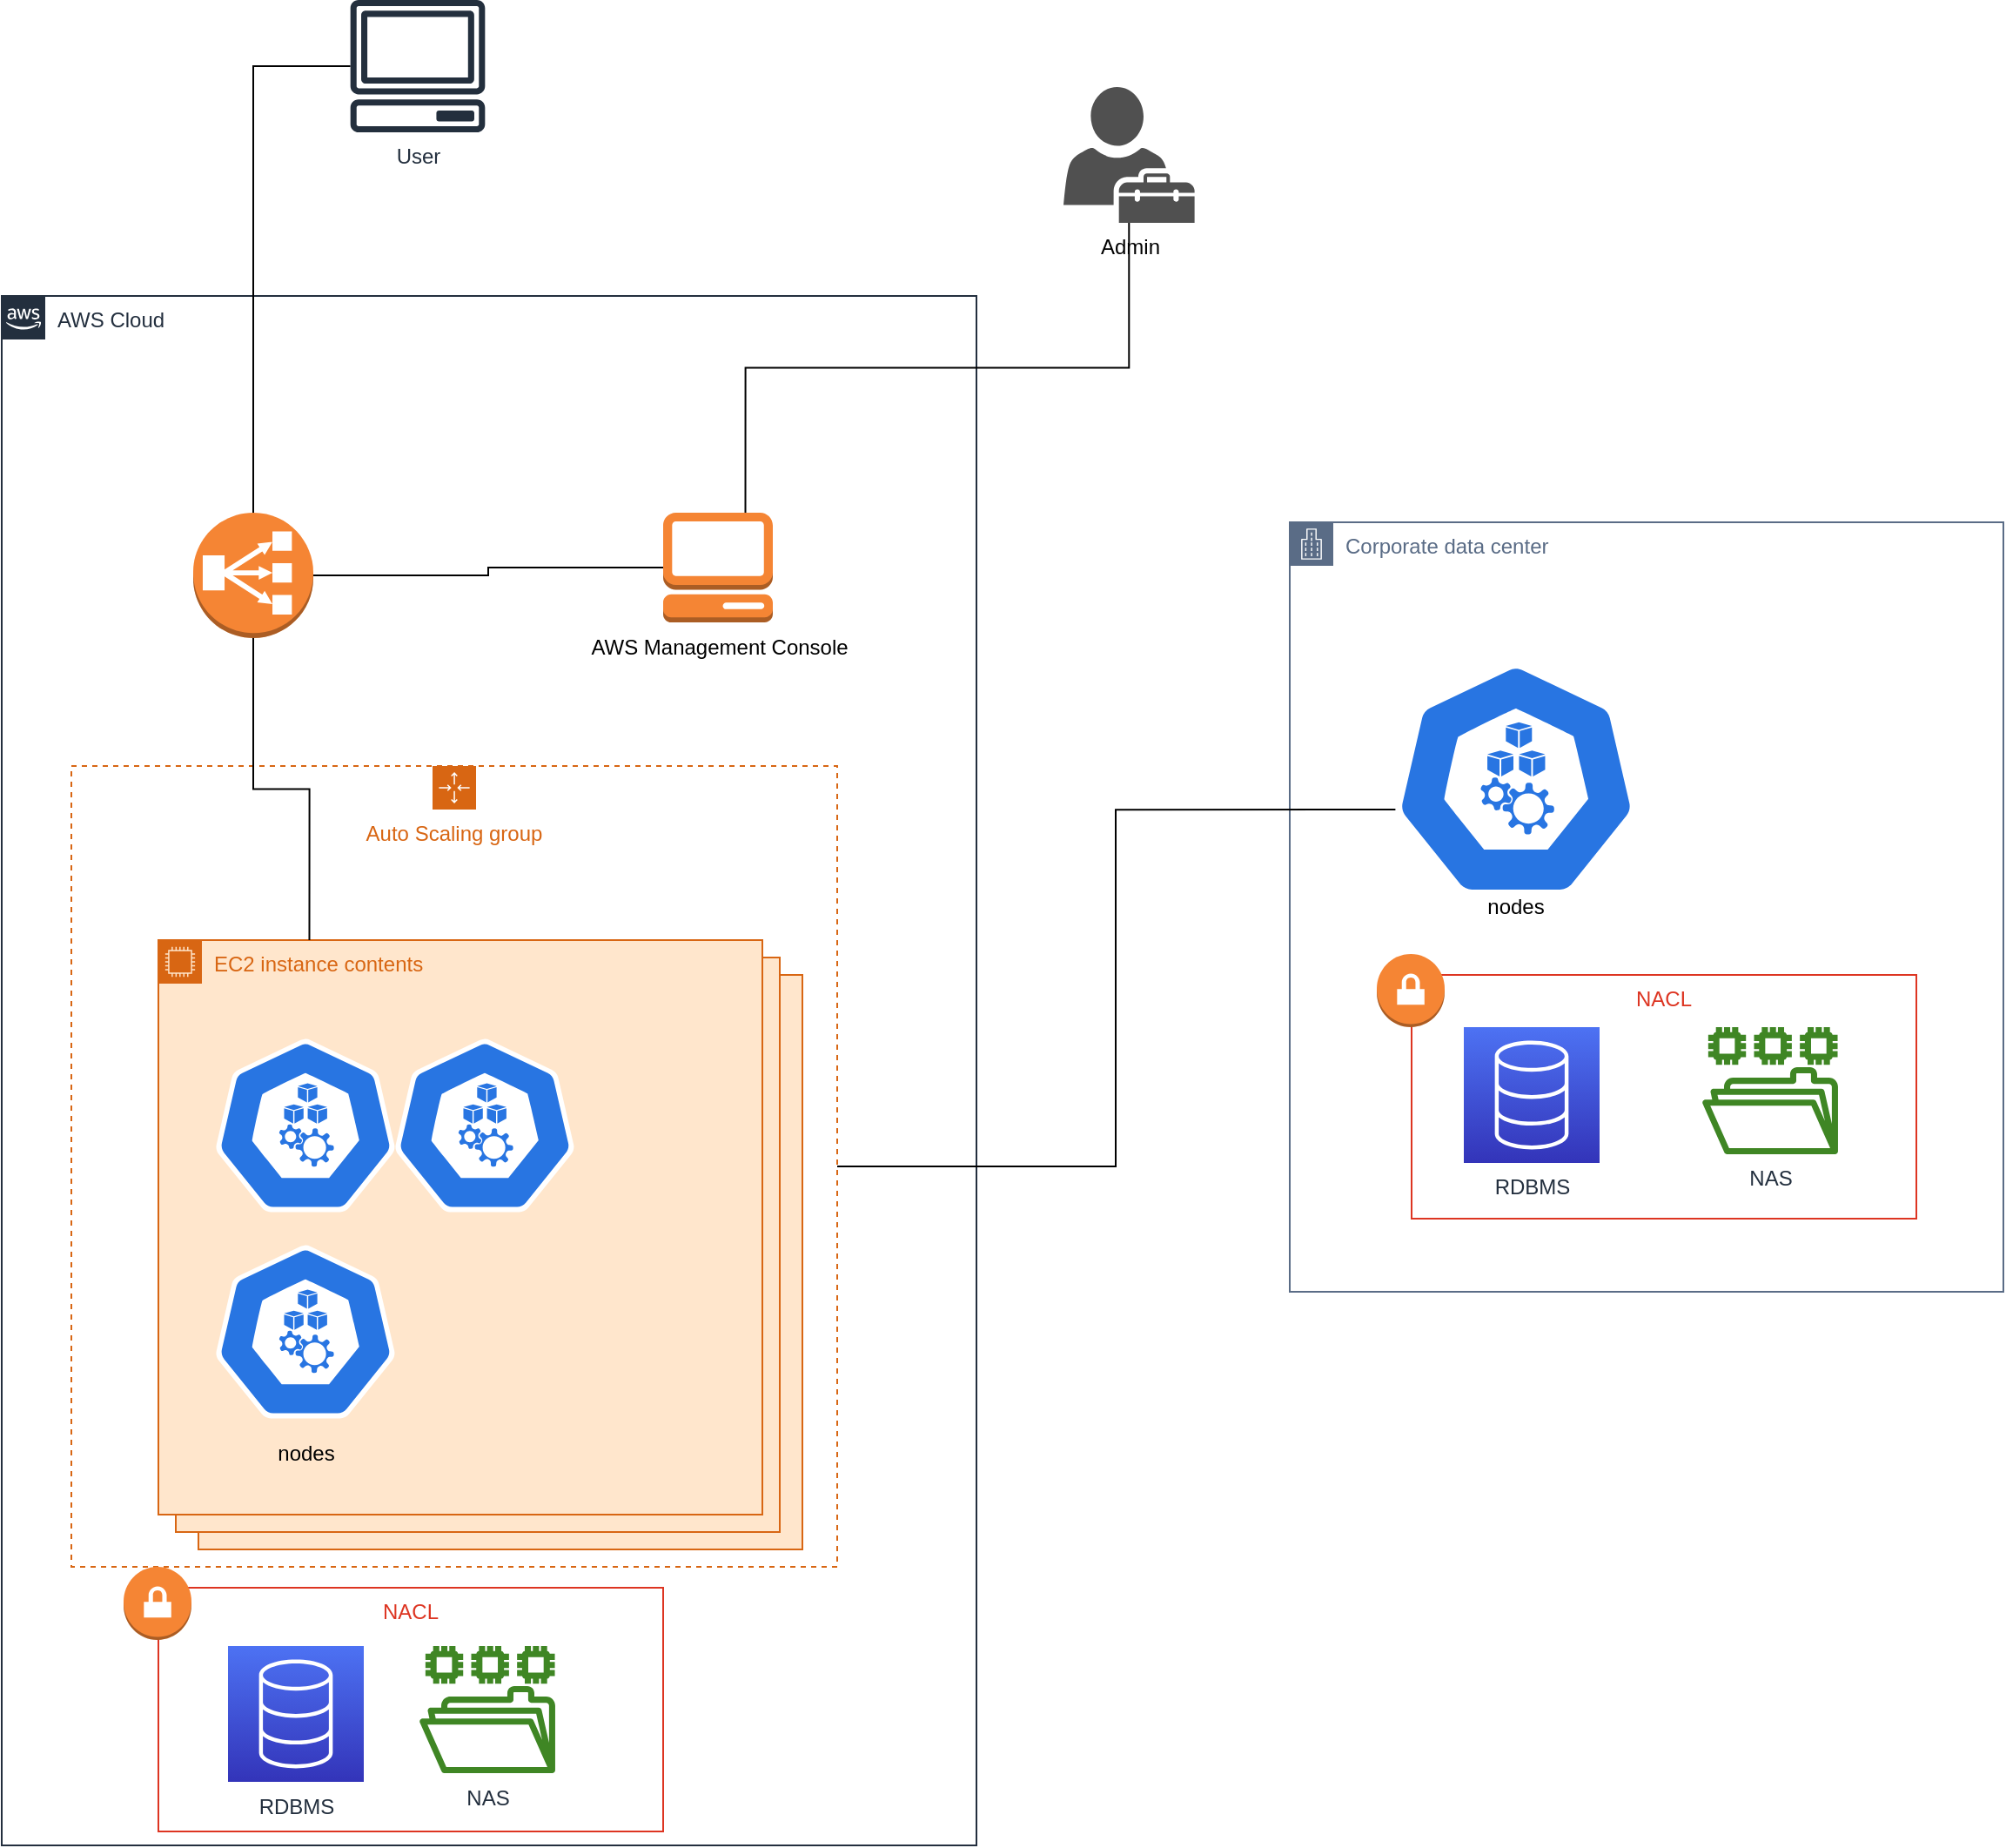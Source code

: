 <mxfile version="17.1.2" type="github">
  <diagram id="dX92sFr738H9TGtX4DIV" name="Page-1">
    <mxGraphModel dx="1422" dy="762" grid="1" gridSize="10" guides="1" tooltips="1" connect="1" arrows="1" fold="1" page="1" pageScale="1" pageWidth="827" pageHeight="1169" math="0" shadow="0">
      <root>
        <mxCell id="0" />
        <mxCell id="1" parent="0" />
        <mxCell id="ecZtBlpuf6oP3BJnYMk2-109" value="EC2 instance contents" style="points=[[0,0],[0.25,0],[0.5,0],[0.75,0],[1,0],[1,0.25],[1,0.5],[1,0.75],[1,1],[0.75,1],[0.5,1],[0.25,1],[0,1],[0,0.75],[0,0.5],[0,0.25]];outlineConnect=0;gradientColor=none;html=1;whiteSpace=wrap;fontSize=12;fontStyle=0;container=0;pointerEvents=0;collapsible=0;recursiveResize=0;shape=mxgraph.aws4.group;grIcon=mxgraph.aws4.group_ec2_instance_contents;strokeColor=#D86613;fillColor=#FFE6CC;verticalAlign=top;align=left;spacingLeft=30;fontColor=#D86613;dashed=0;" parent="1" vertex="1">
          <mxGeometry x="223" y="660" width="347" height="330" as="geometry" />
        </mxCell>
        <mxCell id="ecZtBlpuf6oP3BJnYMk2-113" value="EC2 instance contents" style="points=[[0,0],[0.25,0],[0.5,0],[0.75,0],[1,0],[1,0.25],[1,0.5],[1,0.75],[1,1],[0.75,1],[0.5,1],[0.25,1],[0,1],[0,0.75],[0,0.5],[0,0.25]];outlineConnect=0;gradientColor=none;html=1;whiteSpace=wrap;fontSize=12;fontStyle=0;container=0;pointerEvents=0;collapsible=0;recursiveResize=0;shape=mxgraph.aws4.group;grIcon=mxgraph.aws4.group_ec2_instance_contents;strokeColor=#D86613;fillColor=#FFE6CC;verticalAlign=top;align=left;spacingLeft=30;fontColor=#D86613;dashed=0;" parent="1" vertex="1">
          <mxGeometry x="210" y="650" width="347" height="330" as="geometry" />
        </mxCell>
        <mxCell id="G4AfzQulYHPNJcX-L-j1-8" value="AWS Cloud" style="points=[[0,0],[0.25,0],[0.5,0],[0.75,0],[1,0],[1,0.25],[1,0.5],[1,0.75],[1,1],[0.75,1],[0.5,1],[0.25,1],[0,1],[0,0.75],[0,0.5],[0,0.25]];outlineConnect=0;gradientColor=none;html=1;whiteSpace=wrap;fontSize=12;fontStyle=0;container=1;pointerEvents=0;collapsible=0;recursiveResize=0;shape=mxgraph.aws4.group;grIcon=mxgraph.aws4.group_aws_cloud_alt;strokeColor=#232F3E;fillColor=none;verticalAlign=top;align=left;spacingLeft=30;fontColor=#232F3E;dashed=0;" parent="1" vertex="1">
          <mxGeometry x="110" y="270" width="560" height="890" as="geometry" />
        </mxCell>
        <mxCell id="G4AfzQulYHPNJcX-L-j1-22" value="Auto Scaling group" style="points=[[0,0],[0.25,0],[0.5,0],[0.75,0],[1,0],[1,0.25],[1,0.5],[1,0.75],[1,1],[0.75,1],[0.5,1],[0.25,1],[0,1],[0,0.75],[0,0.5],[0,0.25]];outlineConnect=0;gradientColor=none;html=1;whiteSpace=wrap;fontSize=12;fontStyle=0;container=1;pointerEvents=0;collapsible=0;recursiveResize=0;shape=mxgraph.aws4.groupCenter;grIcon=mxgraph.aws4.group_auto_scaling_group;grStroke=1;strokeColor=#D86613;fillColor=none;verticalAlign=top;align=center;fontColor=#D86613;dashed=1;spacingTop=25;" parent="G4AfzQulYHPNJcX-L-j1-8" vertex="1">
          <mxGeometry x="40" y="270" width="440" height="460" as="geometry" />
        </mxCell>
        <mxCell id="ecZtBlpuf6oP3BJnYMk2-117" value="EC2 instance contents" style="points=[[0,0],[0.25,0],[0.5,0],[0.75,0],[1,0],[1,0.25],[1,0.5],[1,0.75],[1,1],[0.75,1],[0.5,1],[0.25,1],[0,1],[0,0.75],[0,0.5],[0,0.25]];outlineConnect=0;gradientColor=none;html=1;whiteSpace=wrap;fontSize=12;fontStyle=0;container=1;pointerEvents=0;collapsible=0;recursiveResize=0;shape=mxgraph.aws4.group;grIcon=mxgraph.aws4.group_ec2_instance_contents;strokeColor=#D86613;fillColor=#FFE6CC;verticalAlign=top;align=left;spacingLeft=30;fontColor=#D86613;dashed=0;" parent="G4AfzQulYHPNJcX-L-j1-22" vertex="1">
          <mxGeometry x="50" y="100" width="347" height="330" as="geometry" />
        </mxCell>
        <mxCell id="ecZtBlpuf6oP3BJnYMk2-118" value="" style="sketch=0;html=1;dashed=0;whitespace=wrap;fillColor=#2875E2;strokeColor=#ffffff;points=[[0.005,0.63,0],[0.1,0.2,0],[0.9,0.2,0],[0.5,0,0],[0.995,0.63,0],[0.72,0.99,0],[0.5,1,0],[0.28,0.99,0]];shape=mxgraph.kubernetes.icon;prIcon=node" parent="ecZtBlpuf6oP3BJnYMk2-117" vertex="1">
          <mxGeometry x="33" y="51.5" width="103" height="110" as="geometry" />
        </mxCell>
        <mxCell id="ecZtBlpuf6oP3BJnYMk2-119" value="" style="sketch=0;html=1;dashed=0;whitespace=wrap;fillColor=#2875E2;strokeColor=#ffffff;points=[[0.005,0.63,0],[0.1,0.2,0],[0.9,0.2,0],[0.5,0,0],[0.995,0.63,0],[0.72,0.99,0],[0.5,1,0],[0.28,0.99,0]];shape=mxgraph.kubernetes.icon;prIcon=node" parent="ecZtBlpuf6oP3BJnYMk2-117" vertex="1">
          <mxGeometry x="136" y="51.5" width="103" height="110" as="geometry" />
        </mxCell>
        <mxCell id="ecZtBlpuf6oP3BJnYMk2-120" value="" style="sketch=0;html=1;dashed=0;whitespace=wrap;fillColor=#2875E2;strokeColor=#ffffff;points=[[0.005,0.63,0],[0.1,0.2,0],[0.9,0.2,0],[0.5,0,0],[0.995,0.63,0],[0.72,0.99,0],[0.5,1,0],[0.28,0.99,0]];shape=mxgraph.kubernetes.icon;prIcon=node" parent="ecZtBlpuf6oP3BJnYMk2-117" vertex="1">
          <mxGeometry x="33" y="170" width="103" height="110" as="geometry" />
        </mxCell>
        <mxCell id="_yHitWi91G3aMQb01_XT-2" value="nodes" style="text;html=1;strokeColor=none;fillColor=none;align=center;verticalAlign=middle;whiteSpace=wrap;rounded=0;" parent="ecZtBlpuf6oP3BJnYMk2-117" vertex="1">
          <mxGeometry x="54.5" y="280" width="60" height="30" as="geometry" />
        </mxCell>
        <mxCell id="ecZtBlpuf6oP3BJnYMk2-24" value="AWS Management Console" style="outlineConnect=0;dashed=0;verticalLabelPosition=bottom;verticalAlign=top;align=center;html=1;shape=mxgraph.aws3.management_console;fillColor=#F58534;gradientColor=none;" parent="G4AfzQulYHPNJcX-L-j1-8" vertex="1">
          <mxGeometry x="380" y="124.5" width="63" height="63" as="geometry" />
        </mxCell>
        <mxCell id="ecZtBlpuf6oP3BJnYMk2-55" style="edgeStyle=orthogonalEdgeStyle;rounded=0;orthogonalLoop=1;jettySize=auto;html=1;entryX=0.25;entryY=0;entryDx=0;entryDy=0;endArrow=none;endFill=0;" parent="G4AfzQulYHPNJcX-L-j1-8" source="ecZtBlpuf6oP3BJnYMk2-25" target="ecZtBlpuf6oP3BJnYMk2-117" edge="1">
          <mxGeometry relative="1" as="geometry">
            <mxPoint x="159.75" y="350" as="targetPoint" />
          </mxGeometry>
        </mxCell>
        <mxCell id="ecZtBlpuf6oP3BJnYMk2-56" style="edgeStyle=orthogonalEdgeStyle;rounded=0;orthogonalLoop=1;jettySize=auto;html=1;entryX=0;entryY=0.5;entryDx=0;entryDy=0;entryPerimeter=0;endArrow=none;endFill=0;" parent="G4AfzQulYHPNJcX-L-j1-8" source="ecZtBlpuf6oP3BJnYMk2-25" target="ecZtBlpuf6oP3BJnYMk2-24" edge="1">
          <mxGeometry relative="1" as="geometry" />
        </mxCell>
        <mxCell id="ecZtBlpuf6oP3BJnYMk2-25" value="" style="outlineConnect=0;dashed=0;verticalLabelPosition=bottom;verticalAlign=top;align=center;html=1;shape=mxgraph.aws3.classic_load_balancer;fillColor=#F58534;gradientColor=none;" parent="G4AfzQulYHPNJcX-L-j1-8" vertex="1">
          <mxGeometry x="110" y="124.5" width="69" height="72" as="geometry" />
        </mxCell>
        <mxCell id="ecZtBlpuf6oP3BJnYMk2-54" style="edgeStyle=orthogonalEdgeStyle;rounded=0;orthogonalLoop=1;jettySize=auto;html=1;endArrow=none;endFill=0;" parent="1" source="G4AfzQulYHPNJcX-L-j1-7" target="ecZtBlpuf6oP3BJnYMk2-25" edge="1">
          <mxGeometry relative="1" as="geometry" />
        </mxCell>
        <mxCell id="G4AfzQulYHPNJcX-L-j1-7" value="User" style="sketch=0;outlineConnect=0;fontColor=#232F3E;gradientColor=none;fillColor=#232F3D;strokeColor=none;dashed=0;verticalLabelPosition=bottom;verticalAlign=top;align=center;html=1;fontSize=12;fontStyle=0;aspect=fixed;pointerEvents=1;shape=mxgraph.aws4.client;" parent="1" vertex="1">
          <mxGeometry x="310" y="100" width="78" height="76" as="geometry" />
        </mxCell>
        <mxCell id="G4AfzQulYHPNJcX-L-j1-16" value="Corporate data center" style="points=[[0,0],[0.25,0],[0.5,0],[0.75,0],[1,0],[1,0.25],[1,0.5],[1,0.75],[1,1],[0.75,1],[0.5,1],[0.25,1],[0,1],[0,0.75],[0,0.5],[0,0.25]];outlineConnect=0;gradientColor=none;html=1;whiteSpace=wrap;fontSize=12;fontStyle=0;container=1;pointerEvents=0;collapsible=0;recursiveResize=0;shape=mxgraph.aws4.group;grIcon=mxgraph.aws4.group_corporate_data_center;strokeColor=#5A6C86;fillColor=none;verticalAlign=top;align=left;spacingLeft=30;fontColor=#5A6C86;dashed=0;" parent="1" vertex="1">
          <mxGeometry x="850" y="400" width="410" height="442" as="geometry" />
        </mxCell>
        <mxCell id="ecZtBlpuf6oP3BJnYMk2-33" value="" style="group" parent="G4AfzQulYHPNJcX-L-j1-16" vertex="1" connectable="0">
          <mxGeometry x="50" y="248" width="310" height="152" as="geometry" />
        </mxCell>
        <mxCell id="ecZtBlpuf6oP3BJnYMk2-32" value="NACL" style="fillColor=none;strokeColor=#DD3522;verticalAlign=top;fontStyle=0;fontColor=#DD3522;" parent="ecZtBlpuf6oP3BJnYMk2-33" vertex="1">
          <mxGeometry x="20" y="12" width="290" height="140" as="geometry" />
        </mxCell>
        <mxCell id="ecZtBlpuf6oP3BJnYMk2-31" value="" style="outlineConnect=0;dashed=0;verticalLabelPosition=bottom;verticalAlign=top;align=center;html=1;shape=mxgraph.aws3.vpn_gateway;fillColor=#F58534;gradientColor=none;" parent="ecZtBlpuf6oP3BJnYMk2-33" vertex="1">
          <mxGeometry width="39" height="42" as="geometry" />
        </mxCell>
        <mxCell id="G4AfzQulYHPNJcX-L-j1-4" value="RDBMS" style="sketch=0;points=[[0,0,0],[0.25,0,0],[0.5,0,0],[0.75,0,0],[1,0,0],[0,1,0],[0.25,1,0],[0.5,1,0],[0.75,1,0],[1,1,0],[0,0.25,0],[0,0.5,0],[0,0.75,0],[1,0.25,0],[1,0.5,0],[1,0.75,0]];outlineConnect=0;fontColor=#232F3E;gradientColor=#4D72F3;gradientDirection=north;fillColor=#3334B9;strokeColor=#ffffff;dashed=0;verticalLabelPosition=bottom;verticalAlign=top;align=center;html=1;fontSize=12;fontStyle=0;aspect=fixed;shape=mxgraph.aws4.resourceIcon;resIcon=mxgraph.aws4.database;" parent="G4AfzQulYHPNJcX-L-j1-16" vertex="1">
          <mxGeometry x="100" y="290" width="78" height="78" as="geometry" />
        </mxCell>
        <mxCell id="ecZtBlpuf6oP3BJnYMk2-30" value="NAS" style="sketch=0;outlineConnect=0;fontColor=#232F3E;gradientColor=none;fillColor=#3F8624;strokeColor=none;dashed=0;verticalLabelPosition=bottom;verticalAlign=top;align=center;html=1;fontSize=12;fontStyle=0;aspect=fixed;pointerEvents=1;shape=mxgraph.aws4.file_system;" parent="G4AfzQulYHPNJcX-L-j1-16" vertex="1">
          <mxGeometry x="237" y="290" width="78" height="73" as="geometry" />
        </mxCell>
        <mxCell id="_yHitWi91G3aMQb01_XT-1" value="" style="sketch=0;html=1;dashed=0;whitespace=wrap;fillColor=#2875E2;strokeColor=#ffffff;points=[[0.005,0.63,0],[0.1,0.2,0],[0.9,0.2,0],[0.5,0,0],[0.995,0.63,0],[0.72,0.99,0],[0.5,1,0],[0.28,0.99,0]];shape=mxgraph.kubernetes.icon;prIcon=node" parent="G4AfzQulYHPNJcX-L-j1-16" vertex="1">
          <mxGeometry x="60" y="80" width="140" height="135" as="geometry" />
        </mxCell>
        <mxCell id="_yHitWi91G3aMQb01_XT-3" value="nodes" style="text;html=1;strokeColor=none;fillColor=none;align=center;verticalAlign=middle;whiteSpace=wrap;rounded=0;" parent="G4AfzQulYHPNJcX-L-j1-16" vertex="1">
          <mxGeometry x="100" y="206" width="60" height="30" as="geometry" />
        </mxCell>
        <mxCell id="ecZtBlpuf6oP3BJnYMk2-23" value="Admin" style="sketch=0;pointerEvents=1;shadow=0;dashed=0;html=1;strokeColor=none;fillColor=#505050;labelPosition=center;verticalLabelPosition=bottom;verticalAlign=top;outlineConnect=0;align=center;shape=mxgraph.office.users.tenant_admin;" parent="1" vertex="1">
          <mxGeometry x="720" y="150" width="75.31" height="78" as="geometry" />
        </mxCell>
        <mxCell id="ecZtBlpuf6oP3BJnYMk2-57" style="edgeStyle=orthogonalEdgeStyle;rounded=0;orthogonalLoop=1;jettySize=auto;html=1;exitX=0.75;exitY=0;exitDx=0;exitDy=0;exitPerimeter=0;endArrow=none;endFill=0;" parent="1" source="ecZtBlpuf6oP3BJnYMk2-24" target="ecZtBlpuf6oP3BJnYMk2-23" edge="1">
          <mxGeometry relative="1" as="geometry" />
        </mxCell>
        <mxCell id="ecZtBlpuf6oP3BJnYMk2-58" style="edgeStyle=orthogonalEdgeStyle;rounded=0;orthogonalLoop=1;jettySize=auto;html=1;entryX=0.005;entryY=0.63;entryDx=0;entryDy=0;endArrow=none;endFill=0;entryPerimeter=0;" parent="1" source="G4AfzQulYHPNJcX-L-j1-22" target="_yHitWi91G3aMQb01_XT-1" edge="1">
          <mxGeometry relative="1" as="geometry">
            <mxPoint x="530" y="785" as="sourcePoint" />
            <mxPoint x="907" y="531" as="targetPoint" />
          </mxGeometry>
        </mxCell>
        <mxCell id="DtsN5Jk0OiiPIJizOVO6-1" value="" style="group" parent="1" vertex="1" connectable="0">
          <mxGeometry x="180" y="1000" width="310" height="152" as="geometry" />
        </mxCell>
        <mxCell id="DtsN5Jk0OiiPIJizOVO6-2" value="NACL" style="fillColor=none;strokeColor=#DD3522;verticalAlign=top;fontStyle=0;fontColor=#DD3522;" parent="DtsN5Jk0OiiPIJizOVO6-1" vertex="1">
          <mxGeometry x="20" y="12" width="290" height="140" as="geometry" />
        </mxCell>
        <mxCell id="DtsN5Jk0OiiPIJizOVO6-3" value="" style="outlineConnect=0;dashed=0;verticalLabelPosition=bottom;verticalAlign=top;align=center;html=1;shape=mxgraph.aws3.vpn_gateway;fillColor=#F58534;gradientColor=none;" parent="DtsN5Jk0OiiPIJizOVO6-1" vertex="1">
          <mxGeometry width="39" height="42" as="geometry" />
        </mxCell>
        <mxCell id="_yHitWi91G3aMQb01_XT-8" value="NAS" style="sketch=0;outlineConnect=0;fontColor=#232F3E;gradientColor=none;fillColor=#3F8624;strokeColor=none;dashed=0;verticalLabelPosition=bottom;verticalAlign=top;align=center;html=1;fontSize=12;fontStyle=0;aspect=fixed;pointerEvents=1;shape=mxgraph.aws4.file_system;" parent="DtsN5Jk0OiiPIJizOVO6-1" vertex="1">
          <mxGeometry x="170" y="45.5" width="78" height="73" as="geometry" />
        </mxCell>
        <mxCell id="_yHitWi91G3aMQb01_XT-7" value="RDBMS" style="sketch=0;points=[[0,0,0],[0.25,0,0],[0.5,0,0],[0.75,0,0],[1,0,0],[0,1,0],[0.25,1,0],[0.5,1,0],[0.75,1,0],[1,1,0],[0,0.25,0],[0,0.5,0],[0,0.75,0],[1,0.25,0],[1,0.5,0],[1,0.75,0]];outlineConnect=0;fontColor=#232F3E;gradientColor=#4D72F3;gradientDirection=north;fillColor=#3334B9;strokeColor=#ffffff;dashed=0;verticalLabelPosition=bottom;verticalAlign=top;align=center;html=1;fontSize=12;fontStyle=0;aspect=fixed;shape=mxgraph.aws4.resourceIcon;resIcon=mxgraph.aws4.database;" parent="DtsN5Jk0OiiPIJizOVO6-1" vertex="1">
          <mxGeometry x="60" y="45.5" width="78" height="78" as="geometry" />
        </mxCell>
      </root>
    </mxGraphModel>
  </diagram>
</mxfile>
